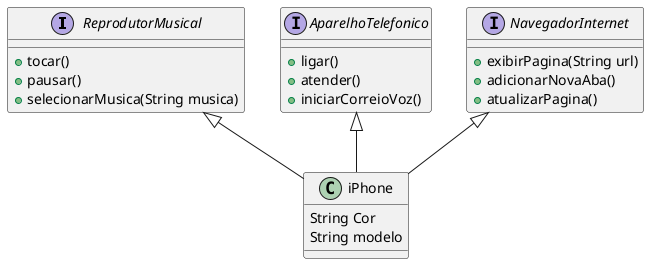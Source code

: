@startuml""

interface ReprodutorMusical{
    +tocar()
    +pausar()
    +selecionarMusica(String musica)
}

interface AparelhoTelefonico{
    +ligar()
    +atender()
    +iniciarCorreioVoz()
}

interface NavegadorInternet{
    +exibirPagina(String url)
    +adicionarNovaAba()
    +atualizarPagina()
}

class iPhone{
    String Cor
    String modelo 
    
}

NavegadorInternet <|-- iPhone
AparelhoTelefonico <|-- iPhone
ReprodutorMusical <|-- iPhone


@enduml